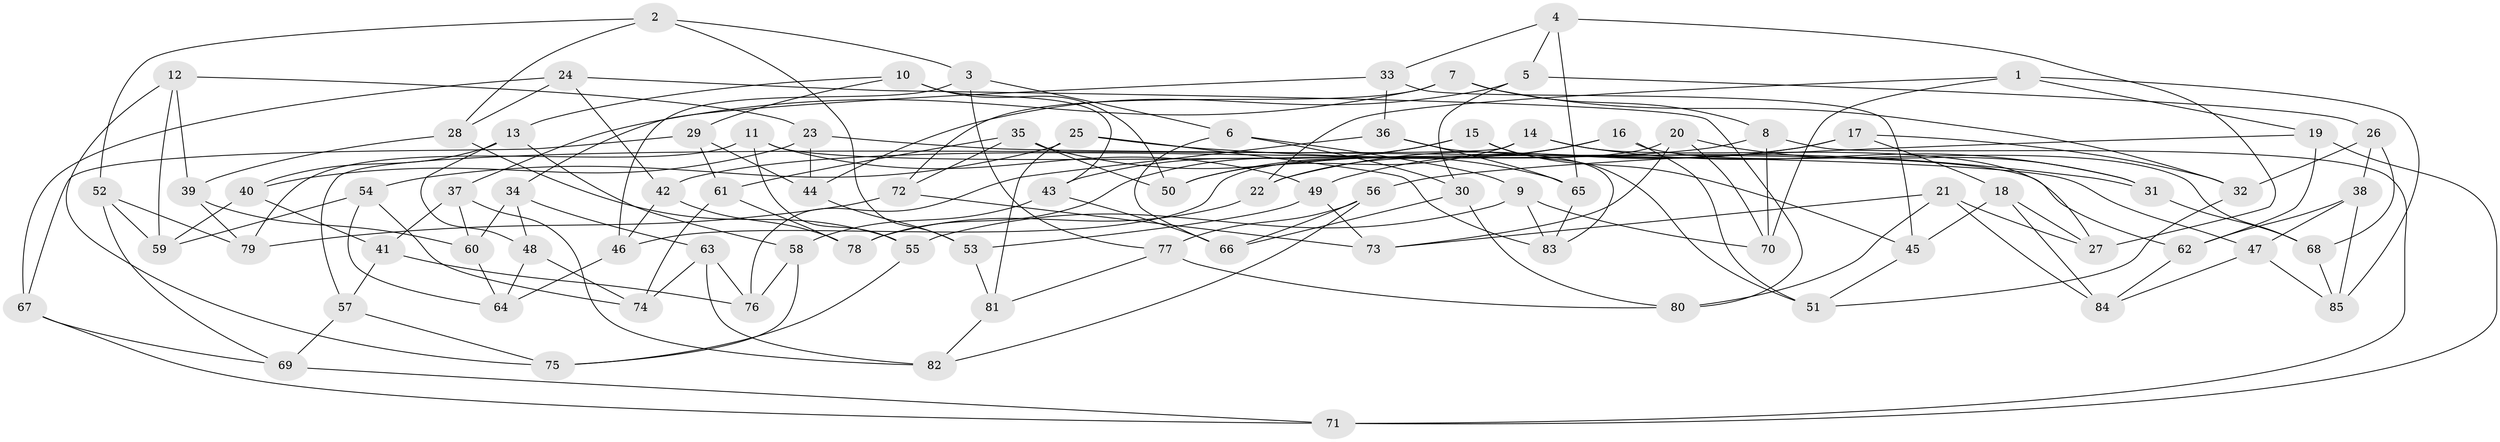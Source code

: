 // Generated by graph-tools (version 1.1) at 2025/16/03/09/25 04:16:21]
// undirected, 85 vertices, 170 edges
graph export_dot {
graph [start="1"]
  node [color=gray90,style=filled];
  1;
  2;
  3;
  4;
  5;
  6;
  7;
  8;
  9;
  10;
  11;
  12;
  13;
  14;
  15;
  16;
  17;
  18;
  19;
  20;
  21;
  22;
  23;
  24;
  25;
  26;
  27;
  28;
  29;
  30;
  31;
  32;
  33;
  34;
  35;
  36;
  37;
  38;
  39;
  40;
  41;
  42;
  43;
  44;
  45;
  46;
  47;
  48;
  49;
  50;
  51;
  52;
  53;
  54;
  55;
  56;
  57;
  58;
  59;
  60;
  61;
  62;
  63;
  64;
  65;
  66;
  67;
  68;
  69;
  70;
  71;
  72;
  73;
  74;
  75;
  76;
  77;
  78;
  79;
  80;
  81;
  82;
  83;
  84;
  85;
  1 -- 22;
  1 -- 85;
  1 -- 70;
  1 -- 19;
  2 -- 53;
  2 -- 3;
  2 -- 28;
  2 -- 52;
  3 -- 6;
  3 -- 77;
  3 -- 46;
  4 -- 5;
  4 -- 65;
  4 -- 27;
  4 -- 33;
  5 -- 30;
  5 -- 26;
  5 -- 44;
  6 -- 66;
  6 -- 30;
  6 -- 9;
  7 -- 8;
  7 -- 32;
  7 -- 72;
  7 -- 37;
  8 -- 42;
  8 -- 71;
  8 -- 70;
  9 -- 70;
  9 -- 83;
  9 -- 55;
  10 -- 29;
  10 -- 43;
  10 -- 50;
  10 -- 13;
  11 -- 62;
  11 -- 79;
  11 -- 49;
  11 -- 55;
  12 -- 59;
  12 -- 23;
  12 -- 39;
  12 -- 75;
  13 -- 58;
  13 -- 48;
  13 -- 40;
  14 -- 50;
  14 -- 27;
  14 -- 31;
  14 -- 57;
  15 -- 45;
  15 -- 78;
  15 -- 51;
  15 -- 43;
  16 -- 22;
  16 -- 51;
  16 -- 68;
  16 -- 50;
  17 -- 22;
  17 -- 32;
  17 -- 18;
  17 -- 49;
  18 -- 27;
  18 -- 84;
  18 -- 45;
  19 -- 62;
  19 -- 56;
  19 -- 71;
  20 -- 70;
  20 -- 31;
  20 -- 73;
  20 -- 46;
  21 -- 73;
  21 -- 80;
  21 -- 27;
  21 -- 84;
  22 -- 78;
  23 -- 44;
  23 -- 40;
  23 -- 47;
  24 -- 28;
  24 -- 42;
  24 -- 80;
  24 -- 67;
  25 -- 31;
  25 -- 81;
  25 -- 83;
  25 -- 54;
  26 -- 68;
  26 -- 32;
  26 -- 38;
  28 -- 39;
  28 -- 55;
  29 -- 44;
  29 -- 67;
  29 -- 61;
  30 -- 66;
  30 -- 80;
  31 -- 68;
  32 -- 51;
  33 -- 36;
  33 -- 34;
  33 -- 45;
  34 -- 63;
  34 -- 60;
  34 -- 48;
  35 -- 61;
  35 -- 50;
  35 -- 72;
  35 -- 65;
  36 -- 76;
  36 -- 83;
  36 -- 65;
  37 -- 82;
  37 -- 41;
  37 -- 60;
  38 -- 85;
  38 -- 62;
  38 -- 47;
  39 -- 79;
  39 -- 60;
  40 -- 41;
  40 -- 59;
  41 -- 57;
  41 -- 76;
  42 -- 78;
  42 -- 46;
  43 -- 58;
  43 -- 66;
  44 -- 53;
  45 -- 51;
  46 -- 64;
  47 -- 85;
  47 -- 84;
  48 -- 64;
  48 -- 74;
  49 -- 73;
  49 -- 53;
  52 -- 59;
  52 -- 79;
  52 -- 69;
  53 -- 81;
  54 -- 59;
  54 -- 64;
  54 -- 74;
  55 -- 75;
  56 -- 82;
  56 -- 66;
  56 -- 77;
  57 -- 69;
  57 -- 75;
  58 -- 76;
  58 -- 75;
  60 -- 64;
  61 -- 78;
  61 -- 74;
  62 -- 84;
  63 -- 82;
  63 -- 76;
  63 -- 74;
  65 -- 83;
  67 -- 71;
  67 -- 69;
  68 -- 85;
  69 -- 71;
  72 -- 79;
  72 -- 73;
  77 -- 81;
  77 -- 80;
  81 -- 82;
}
